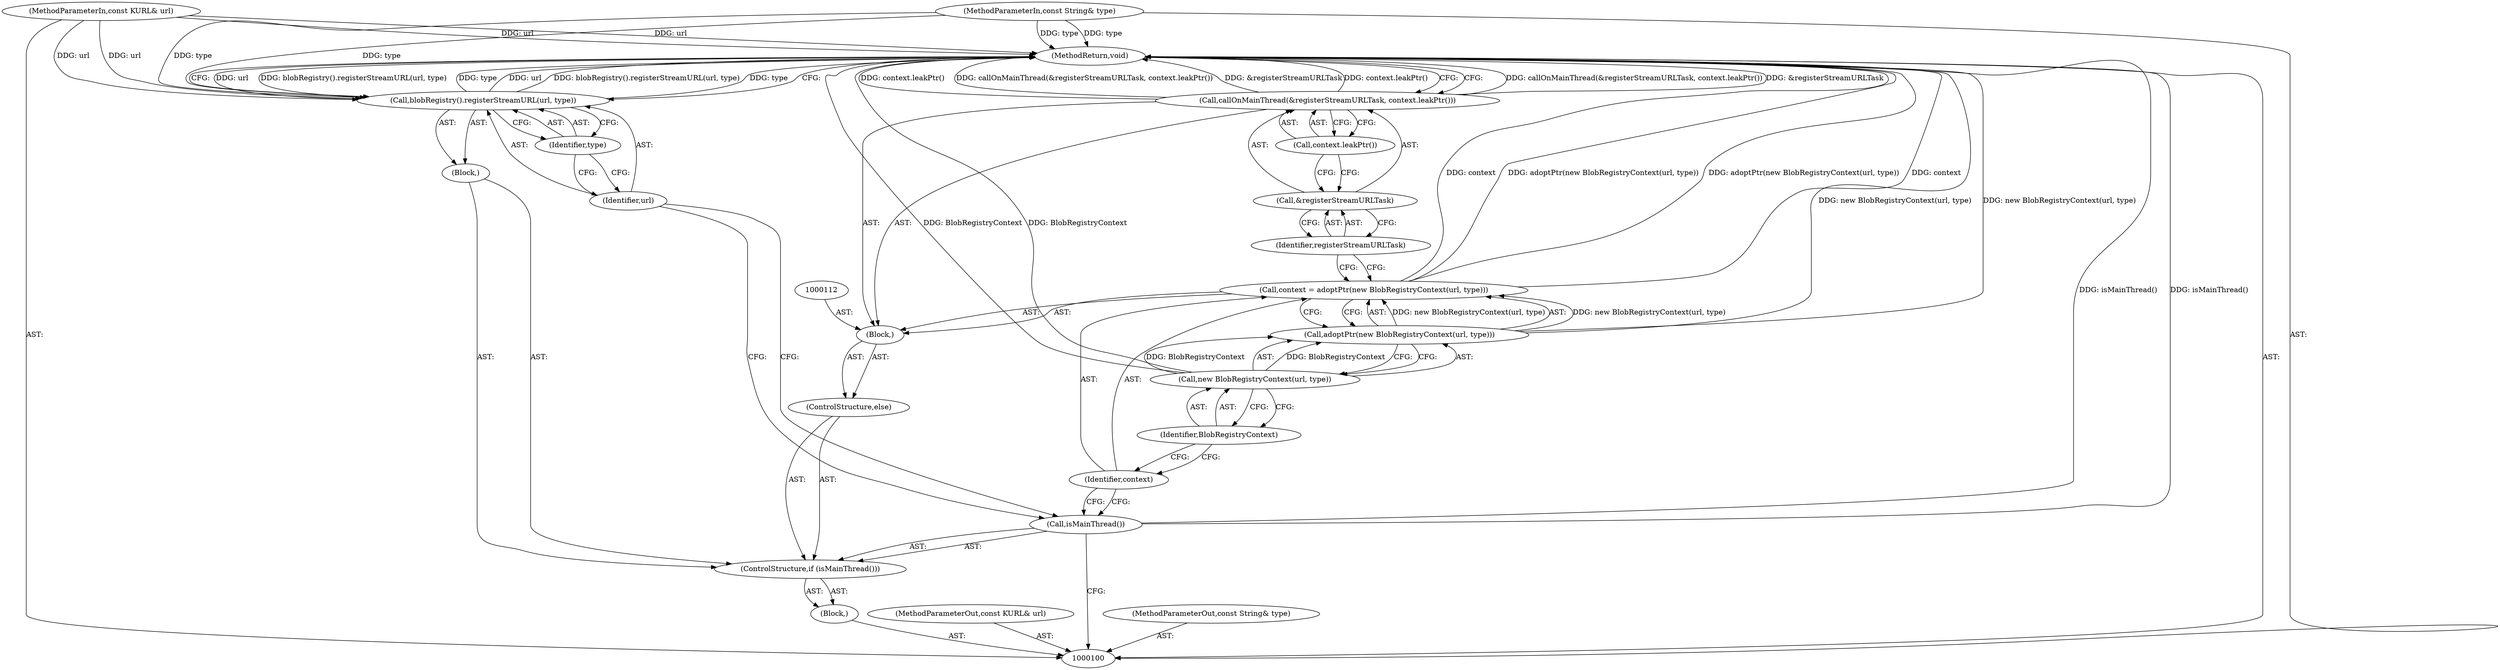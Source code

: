 digraph "1_Chrome_d0c31f0342cefc46a3b3d80359a9779d044d4c0d_13" {
"1000122" [label="(MethodReturn,void)"];
"1000101" [label="(MethodParameterIn,const KURL& url)"];
"1000162" [label="(MethodParameterOut,const KURL& url)"];
"1000102" [label="(MethodParameterIn,const String& type)"];
"1000163" [label="(MethodParameterOut,const String& type)"];
"1000103" [label="(Block,)"];
"1000106" [label="(Block,)"];
"1000104" [label="(ControlStructure,if (isMainThread()))"];
"1000105" [label="(Call,isMainThread())"];
"1000108" [label="(Identifier,url)"];
"1000109" [label="(Identifier,type)"];
"1000107" [label="(Call,blobRegistry().registerStreamURL(url, type))"];
"1000110" [label="(ControlStructure,else)"];
"1000113" [label="(Call,context = adoptPtr(new BlobRegistryContext(url, type)))"];
"1000114" [label="(Identifier,context)"];
"1000115" [label="(Call,adoptPtr(new BlobRegistryContext(url, type)))"];
"1000116" [label="(Call,new BlobRegistryContext(url, type))"];
"1000117" [label="(Identifier,BlobRegistryContext)"];
"1000111" [label="(Block,)"];
"1000119" [label="(Call,&registerStreamURLTask)"];
"1000120" [label="(Identifier,registerStreamURLTask)"];
"1000121" [label="(Call,context.leakPtr())"];
"1000118" [label="(Call,callOnMainThread(&registerStreamURLTask, context.leakPtr()))"];
"1000122" -> "1000100"  [label="AST: "];
"1000122" -> "1000107"  [label="CFG: "];
"1000122" -> "1000118"  [label="CFG: "];
"1000116" -> "1000122"  [label="DDG: BlobRegistryContext"];
"1000107" -> "1000122"  [label="DDG: url"];
"1000107" -> "1000122"  [label="DDG: blobRegistry().registerStreamURL(url, type)"];
"1000107" -> "1000122"  [label="DDG: type"];
"1000105" -> "1000122"  [label="DDG: isMainThread()"];
"1000113" -> "1000122"  [label="DDG: context"];
"1000113" -> "1000122"  [label="DDG: adoptPtr(new BlobRegistryContext(url, type))"];
"1000118" -> "1000122"  [label="DDG: callOnMainThread(&registerStreamURLTask, context.leakPtr())"];
"1000118" -> "1000122"  [label="DDG: &registerStreamURLTask"];
"1000118" -> "1000122"  [label="DDG: context.leakPtr()"];
"1000102" -> "1000122"  [label="DDG: type"];
"1000115" -> "1000122"  [label="DDG: new BlobRegistryContext(url, type)"];
"1000101" -> "1000122"  [label="DDG: url"];
"1000101" -> "1000100"  [label="AST: "];
"1000101" -> "1000122"  [label="DDG: url"];
"1000101" -> "1000107"  [label="DDG: url"];
"1000162" -> "1000100"  [label="AST: "];
"1000102" -> "1000100"  [label="AST: "];
"1000102" -> "1000122"  [label="DDG: type"];
"1000102" -> "1000107"  [label="DDG: type"];
"1000163" -> "1000100"  [label="AST: "];
"1000103" -> "1000100"  [label="AST: "];
"1000104" -> "1000103"  [label="AST: "];
"1000106" -> "1000104"  [label="AST: "];
"1000107" -> "1000106"  [label="AST: "];
"1000104" -> "1000103"  [label="AST: "];
"1000105" -> "1000104"  [label="AST: "];
"1000106" -> "1000104"  [label="AST: "];
"1000110" -> "1000104"  [label="AST: "];
"1000105" -> "1000104"  [label="AST: "];
"1000105" -> "1000100"  [label="CFG: "];
"1000108" -> "1000105"  [label="CFG: "];
"1000114" -> "1000105"  [label="CFG: "];
"1000105" -> "1000122"  [label="DDG: isMainThread()"];
"1000108" -> "1000107"  [label="AST: "];
"1000108" -> "1000105"  [label="CFG: "];
"1000109" -> "1000108"  [label="CFG: "];
"1000109" -> "1000107"  [label="AST: "];
"1000109" -> "1000108"  [label="CFG: "];
"1000107" -> "1000109"  [label="CFG: "];
"1000107" -> "1000106"  [label="AST: "];
"1000107" -> "1000109"  [label="CFG: "];
"1000108" -> "1000107"  [label="AST: "];
"1000109" -> "1000107"  [label="AST: "];
"1000122" -> "1000107"  [label="CFG: "];
"1000107" -> "1000122"  [label="DDG: url"];
"1000107" -> "1000122"  [label="DDG: blobRegistry().registerStreamURL(url, type)"];
"1000107" -> "1000122"  [label="DDG: type"];
"1000101" -> "1000107"  [label="DDG: url"];
"1000102" -> "1000107"  [label="DDG: type"];
"1000110" -> "1000104"  [label="AST: "];
"1000111" -> "1000110"  [label="AST: "];
"1000113" -> "1000111"  [label="AST: "];
"1000113" -> "1000115"  [label="CFG: "];
"1000114" -> "1000113"  [label="AST: "];
"1000115" -> "1000113"  [label="AST: "];
"1000120" -> "1000113"  [label="CFG: "];
"1000113" -> "1000122"  [label="DDG: context"];
"1000113" -> "1000122"  [label="DDG: adoptPtr(new BlobRegistryContext(url, type))"];
"1000115" -> "1000113"  [label="DDG: new BlobRegistryContext(url, type)"];
"1000114" -> "1000113"  [label="AST: "];
"1000114" -> "1000105"  [label="CFG: "];
"1000117" -> "1000114"  [label="CFG: "];
"1000115" -> "1000113"  [label="AST: "];
"1000115" -> "1000116"  [label="CFG: "];
"1000116" -> "1000115"  [label="AST: "];
"1000113" -> "1000115"  [label="CFG: "];
"1000115" -> "1000122"  [label="DDG: new BlobRegistryContext(url, type)"];
"1000115" -> "1000113"  [label="DDG: new BlobRegistryContext(url, type)"];
"1000116" -> "1000115"  [label="DDG: BlobRegistryContext"];
"1000116" -> "1000115"  [label="AST: "];
"1000116" -> "1000117"  [label="CFG: "];
"1000117" -> "1000116"  [label="AST: "];
"1000115" -> "1000116"  [label="CFG: "];
"1000116" -> "1000122"  [label="DDG: BlobRegistryContext"];
"1000116" -> "1000115"  [label="DDG: BlobRegistryContext"];
"1000117" -> "1000116"  [label="AST: "];
"1000117" -> "1000114"  [label="CFG: "];
"1000116" -> "1000117"  [label="CFG: "];
"1000111" -> "1000110"  [label="AST: "];
"1000112" -> "1000111"  [label="AST: "];
"1000113" -> "1000111"  [label="AST: "];
"1000118" -> "1000111"  [label="AST: "];
"1000119" -> "1000118"  [label="AST: "];
"1000119" -> "1000120"  [label="CFG: "];
"1000120" -> "1000119"  [label="AST: "];
"1000121" -> "1000119"  [label="CFG: "];
"1000120" -> "1000119"  [label="AST: "];
"1000120" -> "1000113"  [label="CFG: "];
"1000119" -> "1000120"  [label="CFG: "];
"1000121" -> "1000118"  [label="AST: "];
"1000121" -> "1000119"  [label="CFG: "];
"1000118" -> "1000121"  [label="CFG: "];
"1000118" -> "1000111"  [label="AST: "];
"1000118" -> "1000121"  [label="CFG: "];
"1000119" -> "1000118"  [label="AST: "];
"1000121" -> "1000118"  [label="AST: "];
"1000122" -> "1000118"  [label="CFG: "];
"1000118" -> "1000122"  [label="DDG: callOnMainThread(&registerStreamURLTask, context.leakPtr())"];
"1000118" -> "1000122"  [label="DDG: &registerStreamURLTask"];
"1000118" -> "1000122"  [label="DDG: context.leakPtr()"];
}
